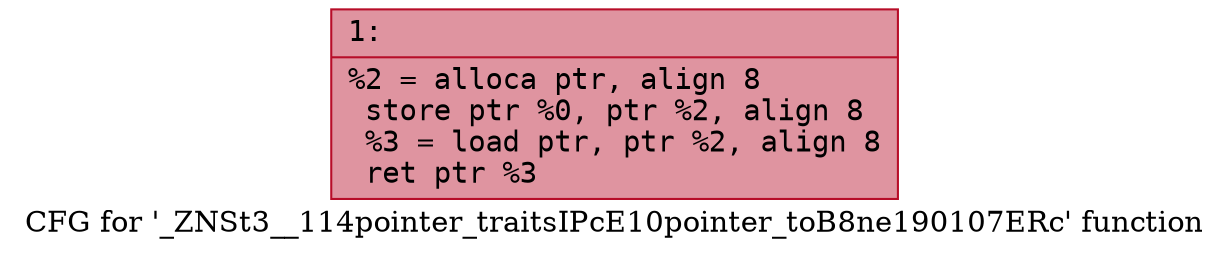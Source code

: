 digraph "CFG for '_ZNSt3__114pointer_traitsIPcE10pointer_toB8ne190107ERc' function" {
	label="CFG for '_ZNSt3__114pointer_traitsIPcE10pointer_toB8ne190107ERc' function";

	Node0x60000093f6b0 [shape=record,color="#b70d28ff", style=filled, fillcolor="#b70d2870" fontname="Courier",label="{1:\l|  %2 = alloca ptr, align 8\l  store ptr %0, ptr %2, align 8\l  %3 = load ptr, ptr %2, align 8\l  ret ptr %3\l}"];
}
